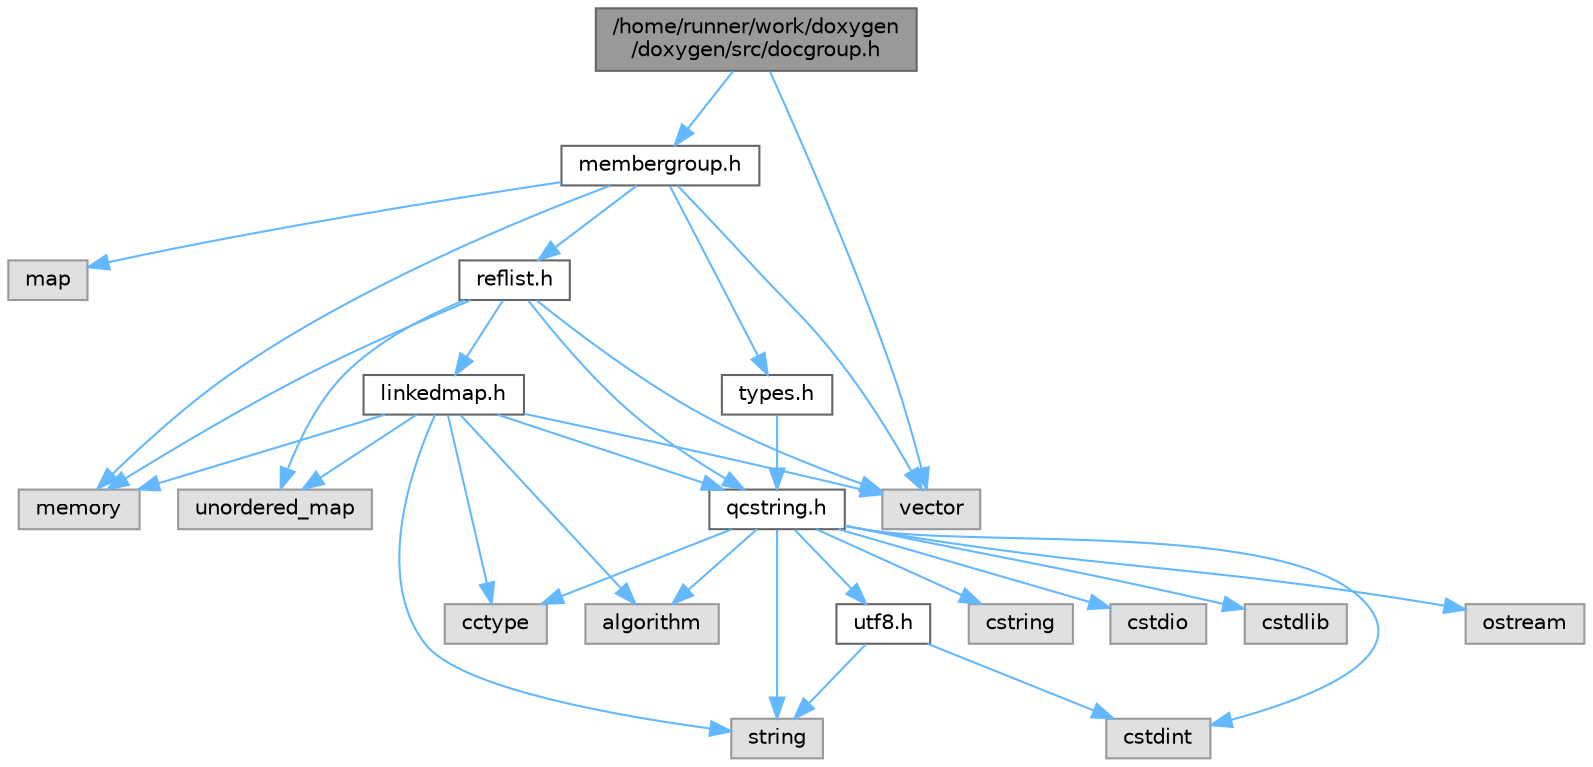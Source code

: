 digraph "/home/runner/work/doxygen/doxygen/src/docgroup.h"
{
 // INTERACTIVE_SVG=YES
 // LATEX_PDF_SIZE
  bgcolor="transparent";
  edge [fontname=Helvetica,fontsize=10,labelfontname=Helvetica,labelfontsize=10];
  node [fontname=Helvetica,fontsize=10,shape=box,height=0.2,width=0.4];
  Node1 [id="Node000001",label="/home/runner/work/doxygen\l/doxygen/src/docgroup.h",height=0.2,width=0.4,color="gray40", fillcolor="grey60", style="filled", fontcolor="black"];
  Node1 -> Node2 [id="edge1_Node000001_Node000002",color="steelblue1",style="solid"];
  Node2 [id="Node000002",label="vector",height=0.2,width=0.4,color="grey60", fillcolor="#E0E0E0", style="filled"];
  Node1 -> Node3 [id="edge2_Node000001_Node000003",color="steelblue1",style="solid"];
  Node3 [id="Node000003",label="membergroup.h",height=0.2,width=0.4,color="grey40", fillcolor="white", style="filled",URL="$d9/d11/membergroup_8h.html",tooltip=" "];
  Node3 -> Node2 [id="edge3_Node000003_Node000002",color="steelblue1",style="solid"];
  Node3 -> Node4 [id="edge4_Node000003_Node000004",color="steelblue1",style="solid"];
  Node4 [id="Node000004",label="map",height=0.2,width=0.4,color="grey60", fillcolor="#E0E0E0", style="filled"];
  Node3 -> Node5 [id="edge5_Node000003_Node000005",color="steelblue1",style="solid"];
  Node5 [id="Node000005",label="memory",height=0.2,width=0.4,color="grey60", fillcolor="#E0E0E0", style="filled"];
  Node3 -> Node6 [id="edge6_Node000003_Node000006",color="steelblue1",style="solid"];
  Node6 [id="Node000006",label="types.h",height=0.2,width=0.4,color="grey40", fillcolor="white", style="filled",URL="$d9/d49/types_8h.html",tooltip="This file contains a number of basic enums and types."];
  Node6 -> Node7 [id="edge7_Node000006_Node000007",color="steelblue1",style="solid"];
  Node7 [id="Node000007",label="qcstring.h",height=0.2,width=0.4,color="grey40", fillcolor="white", style="filled",URL="$d7/d5c/qcstring_8h.html",tooltip=" "];
  Node7 -> Node8 [id="edge8_Node000007_Node000008",color="steelblue1",style="solid"];
  Node8 [id="Node000008",label="string",height=0.2,width=0.4,color="grey60", fillcolor="#E0E0E0", style="filled"];
  Node7 -> Node9 [id="edge9_Node000007_Node000009",color="steelblue1",style="solid"];
  Node9 [id="Node000009",label="algorithm",height=0.2,width=0.4,color="grey60", fillcolor="#E0E0E0", style="filled"];
  Node7 -> Node10 [id="edge10_Node000007_Node000010",color="steelblue1",style="solid"];
  Node10 [id="Node000010",label="cctype",height=0.2,width=0.4,color="grey60", fillcolor="#E0E0E0", style="filled"];
  Node7 -> Node11 [id="edge11_Node000007_Node000011",color="steelblue1",style="solid"];
  Node11 [id="Node000011",label="cstring",height=0.2,width=0.4,color="grey60", fillcolor="#E0E0E0", style="filled"];
  Node7 -> Node12 [id="edge12_Node000007_Node000012",color="steelblue1",style="solid"];
  Node12 [id="Node000012",label="cstdio",height=0.2,width=0.4,color="grey60", fillcolor="#E0E0E0", style="filled"];
  Node7 -> Node13 [id="edge13_Node000007_Node000013",color="steelblue1",style="solid"];
  Node13 [id="Node000013",label="cstdlib",height=0.2,width=0.4,color="grey60", fillcolor="#E0E0E0", style="filled"];
  Node7 -> Node14 [id="edge14_Node000007_Node000014",color="steelblue1",style="solid"];
  Node14 [id="Node000014",label="cstdint",height=0.2,width=0.4,color="grey60", fillcolor="#E0E0E0", style="filled"];
  Node7 -> Node15 [id="edge15_Node000007_Node000015",color="steelblue1",style="solid"];
  Node15 [id="Node000015",label="ostream",height=0.2,width=0.4,color="grey60", fillcolor="#E0E0E0", style="filled"];
  Node7 -> Node16 [id="edge16_Node000007_Node000016",color="steelblue1",style="solid"];
  Node16 [id="Node000016",label="utf8.h",height=0.2,width=0.4,color="grey40", fillcolor="white", style="filled",URL="$db/d7c/utf8_8h.html",tooltip="Various UTF8 related helper functions."];
  Node16 -> Node14 [id="edge17_Node000016_Node000014",color="steelblue1",style="solid"];
  Node16 -> Node8 [id="edge18_Node000016_Node000008",color="steelblue1",style="solid"];
  Node3 -> Node17 [id="edge19_Node000003_Node000017",color="steelblue1",style="solid"];
  Node17 [id="Node000017",label="reflist.h",height=0.2,width=0.4,color="grey40", fillcolor="white", style="filled",URL="$d1/d02/reflist_8h.html",tooltip=" "];
  Node17 -> Node2 [id="edge20_Node000017_Node000002",color="steelblue1",style="solid"];
  Node17 -> Node18 [id="edge21_Node000017_Node000018",color="steelblue1",style="solid"];
  Node18 [id="Node000018",label="unordered_map",height=0.2,width=0.4,color="grey60", fillcolor="#E0E0E0", style="filled"];
  Node17 -> Node5 [id="edge22_Node000017_Node000005",color="steelblue1",style="solid"];
  Node17 -> Node7 [id="edge23_Node000017_Node000007",color="steelblue1",style="solid"];
  Node17 -> Node19 [id="edge24_Node000017_Node000019",color="steelblue1",style="solid"];
  Node19 [id="Node000019",label="linkedmap.h",height=0.2,width=0.4,color="grey40", fillcolor="white", style="filled",URL="$da/de1/linkedmap_8h.html",tooltip=" "];
  Node19 -> Node18 [id="edge25_Node000019_Node000018",color="steelblue1",style="solid"];
  Node19 -> Node2 [id="edge26_Node000019_Node000002",color="steelblue1",style="solid"];
  Node19 -> Node5 [id="edge27_Node000019_Node000005",color="steelblue1",style="solid"];
  Node19 -> Node8 [id="edge28_Node000019_Node000008",color="steelblue1",style="solid"];
  Node19 -> Node9 [id="edge29_Node000019_Node000009",color="steelblue1",style="solid"];
  Node19 -> Node10 [id="edge30_Node000019_Node000010",color="steelblue1",style="solid"];
  Node19 -> Node7 [id="edge31_Node000019_Node000007",color="steelblue1",style="solid"];
}
